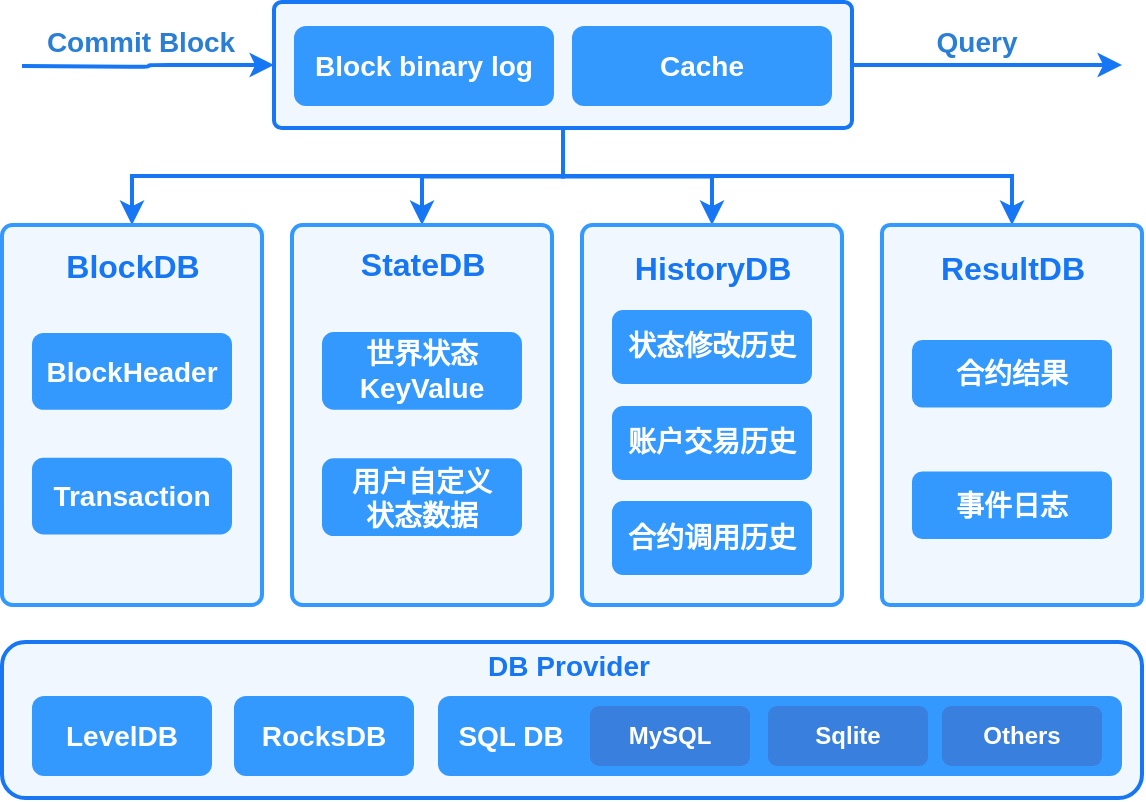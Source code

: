 <mxfile version="14.6.3" type="device"><diagram id="Dj93Dx0paANY9evSTArC" name="Store"><mxGraphModel dx="1185" dy="590" grid="1" gridSize="1" guides="1" tooltips="1" connect="1" arrows="1" fold="1" page="1" pageScale="1" pageWidth="827" pageHeight="1169" math="0" shadow="0"><root><mxCell id="sy_h_NIZfIojqxMhk1El-0"/><mxCell id="sy_h_NIZfIojqxMhk1El-1" parent="sy_h_NIZfIojqxMhk1El-0"/><mxCell id="fKQvLaIS31ifaHArbxVj-87" style="edgeStyle=orthogonalEdgeStyle;rounded=1;orthogonalLoop=1;jettySize=auto;html=1;strokeWidth=2;fontSize=14;fontColor=#2A7FD4;strokeColor=#1676F3;" parent="sy_h_NIZfIojqxMhk1El-1" source="fKQvLaIS31ifaHArbxVj-3" edge="1"><mxGeometry relative="1" as="geometry"><mxPoint x="630" y="380.5" as="targetPoint"/></mxGeometry></mxCell><mxCell id="fKQvLaIS31ifaHArbxVj-88" value="&lt;b&gt;Query&lt;/b&gt;" style="edgeLabel;html=1;align=center;verticalAlign=bottom;resizable=0;points=[];fontSize=14;fontColor=#2A7FD4;labelPosition=center;verticalLabelPosition=top;" parent="fKQvLaIS31ifaHArbxVj-87" vertex="1" connectable="0"><mxGeometry x="-0.186" y="-1" relative="1" as="geometry"><mxPoint x="7" y="-2" as="offset"/></mxGeometry></mxCell><mxCell id="v-yjj5WZxTCLiyLUewdS-8" style="edgeStyle=orthogonalEdgeStyle;rounded=0;orthogonalLoop=1;jettySize=auto;html=1;entryX=0.5;entryY=0;entryDx=0;entryDy=0;fontColor=#1676F3;strokeColor=#1676F3;strokeWidth=2;" edge="1" parent="sy_h_NIZfIojqxMhk1El-1" source="fKQvLaIS31ifaHArbxVj-3" target="fKQvLaIS31ifaHArbxVj-56"><mxGeometry relative="1" as="geometry"/></mxCell><mxCell id="v-yjj5WZxTCLiyLUewdS-9" style="edgeStyle=orthogonalEdgeStyle;rounded=0;orthogonalLoop=1;jettySize=auto;html=1;entryX=0.5;entryY=0;entryDx=0;entryDy=0;fontColor=#1676F3;strokeColor=#1676F3;strokeWidth=2;" edge="1" parent="sy_h_NIZfIojqxMhk1El-1" source="fKQvLaIS31ifaHArbxVj-3" target="fKQvLaIS31ifaHArbxVj-62"><mxGeometry relative="1" as="geometry"/></mxCell><mxCell id="v-yjj5WZxTCLiyLUewdS-10" style="edgeStyle=orthogonalEdgeStyle;rounded=0;orthogonalLoop=1;jettySize=auto;html=1;entryX=0.5;entryY=0;entryDx=0;entryDy=0;fontColor=#1676F3;strokeColor=#1676F3;strokeWidth=2;" edge="1" parent="sy_h_NIZfIojqxMhk1El-1" source="fKQvLaIS31ifaHArbxVj-3" target="fKQvLaIS31ifaHArbxVj-65"><mxGeometry relative="1" as="geometry"><Array as="points"><mxPoint x="351" y="436"/><mxPoint x="575" y="436"/></Array></mxGeometry></mxCell><mxCell id="v-yjj5WZxTCLiyLUewdS-11" style="edgeStyle=orthogonalEdgeStyle;rounded=0;orthogonalLoop=1;jettySize=auto;html=1;entryX=0.5;entryY=0;entryDx=0;entryDy=0;fontColor=#1676F3;strokeColor=#1676F3;strokeWidth=2;" edge="1" parent="sy_h_NIZfIojqxMhk1El-1" source="fKQvLaIS31ifaHArbxVj-3" target="fKQvLaIS31ifaHArbxVj-1"><mxGeometry relative="1" as="geometry"><Array as="points"><mxPoint x="351" y="436"/><mxPoint x="135" y="436"/></Array></mxGeometry></mxCell><mxCell id="fKQvLaIS31ifaHArbxVj-3" value="" style="rounded=1;whiteSpace=wrap;html=1;fillColor=#F1F7FF;strokeColor=#1676F3;strokeWidth=2;arcSize=6;" parent="sy_h_NIZfIojqxMhk1El-1" vertex="1"><mxGeometry x="206" y="349" width="289" height="63" as="geometry"/></mxCell><mxCell id="fKQvLaIS31ifaHArbxVj-8" value="&lt;b&gt;Block binary log&lt;/b&gt;" style="rounded=1;whiteSpace=wrap;html=1;fontColor=#FFFFFF;fontSize=14;strokeColor=none;fillColor=#3399FF;" parent="sy_h_NIZfIojqxMhk1El-1" vertex="1"><mxGeometry x="216" y="361" width="130" height="40" as="geometry"/></mxCell><mxCell id="fKQvLaIS31ifaHArbxVj-53" value="&lt;b&gt;Cache&lt;/b&gt;" style="rounded=1;whiteSpace=wrap;html=1;fontColor=#FFFFFF;fontSize=14;strokeColor=none;fillColor=#3399FF;" parent="sy_h_NIZfIojqxMhk1El-1" vertex="1"><mxGeometry x="355" y="361" width="130" height="40" as="geometry"/></mxCell><mxCell id="fKQvLaIS31ifaHArbxVj-84" style="edgeStyle=orthogonalEdgeStyle;rounded=1;orthogonalLoop=1;jettySize=auto;html=1;entryX=0;entryY=0.5;entryDx=0;entryDy=0;strokeWidth=2;fontSize=14;fontColor=#FFFFFF;strokeColor=#1676F3;" parent="sy_h_NIZfIojqxMhk1El-1" target="fKQvLaIS31ifaHArbxVj-3" edge="1"><mxGeometry relative="1" as="geometry"><mxPoint x="80" y="381" as="sourcePoint"/></mxGeometry></mxCell><mxCell id="fKQvLaIS31ifaHArbxVj-85" value="&lt;font color=&quot;#2a7fd4&quot;&gt;&lt;b&gt;Commit Block&lt;/b&gt;&lt;/font&gt;" style="edgeLabel;html=1;align=center;verticalAlign=bottom;resizable=0;points=[];fontSize=14;fontColor=#FFFFFF;labelPosition=center;verticalLabelPosition=top;" parent="fKQvLaIS31ifaHArbxVj-84" vertex="1" connectable="0"><mxGeometry x="0.06" relative="1" as="geometry"><mxPoint x="-8" y="-1" as="offset"/></mxGeometry></mxCell><mxCell id="fKQvLaIS31ifaHArbxVj-29" value="" style="rounded=1;whiteSpace=wrap;html=1;fontSize=16;fillColor=#F1F7FF;strokeColor=#1676F3;strokeWidth=2;" parent="sy_h_NIZfIojqxMhk1El-1" vertex="1"><mxGeometry x="70" y="669" width="570" height="78" as="geometry"/></mxCell><mxCell id="fKQvLaIS31ifaHArbxVj-4" value="&lt;b&gt;&lt;font style=&quot;font-size: 14px&quot;&gt;LevelDB&lt;/font&gt;&lt;/b&gt;" style="rounded=1;whiteSpace=wrap;html=1;fillColor=#3399FF;fontColor=#FFFFFF;strokeColor=none;" parent="sy_h_NIZfIojqxMhk1El-1" vertex="1"><mxGeometry x="84.998" y="696" width="90" height="40" as="geometry"/></mxCell><mxCell id="fKQvLaIS31ifaHArbxVj-9" value="" style="rounded=1;whiteSpace=wrap;html=1;fillColor=#3399FF;fontColor=#FFFFFF;strokeColor=none;" parent="sy_h_NIZfIojqxMhk1El-1" vertex="1"><mxGeometry x="288" y="696" width="342" height="40" as="geometry"/></mxCell><mxCell id="fKQvLaIS31ifaHArbxVj-10" value="&lt;b&gt;MySQL&lt;/b&gt;" style="rounded=1;whiteSpace=wrap;html=1;fontColor=#FFFFFF;strokeColor=none;fillColor=#3980DE;" parent="sy_h_NIZfIojqxMhk1El-1" vertex="1"><mxGeometry x="363.999" y="701" width="80" height="30" as="geometry"/></mxCell><mxCell id="fKQvLaIS31ifaHArbxVj-75" value="&lt;b&gt;&lt;font color=&quot;#1676f3&quot;&gt;DB Provider&lt;/font&gt;&lt;/b&gt;" style="text;html=1;resizable=0;autosize=1;align=center;verticalAlign=middle;points=[];fillColor=none;strokeColor=none;rounded=0;dashed=1;labelBackgroundColor=none;fontSize=14;fontColor=#FFFFFF;" parent="sy_h_NIZfIojqxMhk1El-1" vertex="1"><mxGeometry x="307.364" y="670" width="92" height="22" as="geometry"/></mxCell><mxCell id="fKQvLaIS31ifaHArbxVj-76" value="&lt;b&gt;&lt;font style=&quot;font-size: 14px&quot;&gt;RocksDB&lt;/font&gt;&lt;/b&gt;" style="rounded=1;whiteSpace=wrap;html=1;fillColor=#3399FF;fontColor=#FFFFFF;strokeColor=none;" parent="sy_h_NIZfIojqxMhk1El-1" vertex="1"><mxGeometry x="186.004" y="696" width="90" height="40" as="geometry"/></mxCell><mxCell id="fKQvLaIS31ifaHArbxVj-77" value="&lt;b&gt;SQL DB&lt;/b&gt;" style="text;html=1;resizable=0;autosize=1;align=center;verticalAlign=middle;points=[];fillColor=none;strokeColor=none;rounded=0;dashed=1;labelBackgroundColor=none;fontSize=14;fontColor=#FFFFFF;" parent="sy_h_NIZfIojqxMhk1El-1" vertex="1"><mxGeometry x="292.001" y="705" width="64" height="22" as="geometry"/></mxCell><mxCell id="fKQvLaIS31ifaHArbxVj-78" value="&lt;b&gt;Others&lt;/b&gt;" style="rounded=1;whiteSpace=wrap;html=1;fontColor=#FFFFFF;strokeColor=none;fillColor=#3980DE;" parent="sy_h_NIZfIojqxMhk1El-1" vertex="1"><mxGeometry x="540.002" y="701" width="80" height="30" as="geometry"/></mxCell><mxCell id="fKQvLaIS31ifaHArbxVj-79" value="&lt;b&gt;Sqlite&lt;/b&gt;" style="rounded=1;whiteSpace=wrap;html=1;fontColor=#FFFFFF;strokeColor=none;fillColor=#3980DE;" parent="sy_h_NIZfIojqxMhk1El-1" vertex="1"><mxGeometry x="452.998" y="701" width="80" height="30" as="geometry"/></mxCell><mxCell id="v-yjj5WZxTCLiyLUewdS-4" value="" style="group" vertex="1" connectable="0" parent="sy_h_NIZfIojqxMhk1El-1"><mxGeometry x="510" y="460.5" width="130" height="190" as="geometry"/></mxCell><mxCell id="fKQvLaIS31ifaHArbxVj-65" value="" style="rounded=1;whiteSpace=wrap;html=1;fontSize=16;fontColor=#FFFFFF;arcSize=3;fillColor=#F1F7FF;strokeColor=#3399FF;strokeWidth=2;" parent="v-yjj5WZxTCLiyLUewdS-4" vertex="1"><mxGeometry width="130" height="190" as="geometry"/></mxCell><mxCell id="fKQvLaIS31ifaHArbxVj-66" value="ResultDB" style="text;html=1;resizable=0;autosize=1;align=center;verticalAlign=middle;points=[];fillColor=none;strokeColor=none;rounded=0;fontSize=16;fontStyle=1;fontColor=#1676F3;" parent="v-yjj5WZxTCLiyLUewdS-4" vertex="1"><mxGeometry x="23" y="9.5" width="84" height="24" as="geometry"/></mxCell><mxCell id="fKQvLaIS31ifaHArbxVj-70" value="&lt;b&gt;合约结果&lt;/b&gt;" style="rounded=1;whiteSpace=wrap;html=1;fillColor=#3399FF;fontColor=#FFFFFF;fontSize=14;strokeColor=none;" parent="v-yjj5WZxTCLiyLUewdS-4" vertex="1"><mxGeometry x="15" y="57.498" width="100" height="33.765" as="geometry"/></mxCell><mxCell id="fKQvLaIS31ifaHArbxVj-71" value="&lt;b&gt;事件日志&lt;/b&gt;" style="rounded=1;whiteSpace=wrap;html=1;fillColor=#3399FF;fontColor=#FFFFFF;fontSize=14;strokeColor=none;" parent="v-yjj5WZxTCLiyLUewdS-4" vertex="1"><mxGeometry x="15" y="123.205" width="100" height="33.765" as="geometry"/></mxCell><mxCell id="v-yjj5WZxTCLiyLUewdS-5" value="" style="group" vertex="1" connectable="0" parent="sy_h_NIZfIojqxMhk1El-1"><mxGeometry x="360" y="460.5" width="130" height="190" as="geometry"/></mxCell><mxCell id="fKQvLaIS31ifaHArbxVj-62" value="" style="rounded=1;whiteSpace=wrap;html=1;fontSize=16;fontColor=#FFFFFF;arcSize=4;fillColor=#F1F7FF;strokeColor=#3399FF;strokeWidth=2;" parent="v-yjj5WZxTCLiyLUewdS-5" vertex="1"><mxGeometry width="130" height="190" as="geometry"/></mxCell><mxCell id="fKQvLaIS31ifaHArbxVj-63" value="HistoryDB" style="text;html=1;resizable=0;autosize=1;align=center;verticalAlign=middle;points=[];fillColor=none;strokeColor=none;rounded=0;fontSize=16;fontStyle=1;fontColor=#1676F3;" parent="v-yjj5WZxTCLiyLUewdS-5" vertex="1"><mxGeometry x="20" y="9.501" width="90" height="24" as="geometry"/></mxCell><mxCell id="fKQvLaIS31ifaHArbxVj-67" value="&lt;b&gt;状态修改历史&lt;/b&gt;" style="rounded=1;whiteSpace=wrap;html=1;fillColor=#3399FF;fontColor=#FFFFFF;fontSize=14;strokeColor=none;" parent="v-yjj5WZxTCLiyLUewdS-5" vertex="1"><mxGeometry x="15" y="42.495" width="100" height="37.004" as="geometry"/></mxCell><mxCell id="fKQvLaIS31ifaHArbxVj-68" value="&lt;b&gt;账户交易历史&lt;/b&gt;" style="rounded=1;whiteSpace=wrap;html=1;fillColor=#3399FF;fontColor=#FFFFFF;fontSize=14;strokeColor=none;" parent="v-yjj5WZxTCLiyLUewdS-5" vertex="1"><mxGeometry x="15" y="90.458" width="100" height="37.004" as="geometry"/></mxCell><mxCell id="fKQvLaIS31ifaHArbxVj-69" value="&lt;b&gt;合约调用历史&lt;/b&gt;" style="rounded=1;whiteSpace=wrap;html=1;fillColor=#3399FF;fontColor=#FFFFFF;fontSize=14;strokeColor=none;" parent="v-yjj5WZxTCLiyLUewdS-5" vertex="1"><mxGeometry x="15" y="137.976" width="100" height="37.004" as="geometry"/></mxCell><mxCell id="v-yjj5WZxTCLiyLUewdS-6" value="" style="group" vertex="1" connectable="0" parent="sy_h_NIZfIojqxMhk1El-1"><mxGeometry x="215" y="460.5" width="130" height="190" as="geometry"/></mxCell><mxCell id="fKQvLaIS31ifaHArbxVj-56" value="" style="rounded=1;whiteSpace=wrap;html=1;fontSize=16;fontColor=#FFFFFF;arcSize=4;fillColor=#F1F7FF;strokeColor=#3399FF;strokeWidth=2;" parent="v-yjj5WZxTCLiyLUewdS-6" vertex="1"><mxGeometry width="130" height="190" as="geometry"/></mxCell><mxCell id="fKQvLaIS31ifaHArbxVj-57" value="StateDB" style="text;html=1;resizable=0;autosize=1;align=center;verticalAlign=middle;points=[];fillColor=none;strokeColor=none;rounded=0;fontSize=16;fontStyle=1;fontColor=#1676F3;" parent="v-yjj5WZxTCLiyLUewdS-6" vertex="1"><mxGeometry x="28" y="7.5" width="74" height="24" as="geometry"/></mxCell><mxCell id="fKQvLaIS31ifaHArbxVj-72" value="&lt;b&gt;世界状态&lt;br&gt;KeyValue&lt;/b&gt;" style="rounded=1;whiteSpace=wrap;html=1;fillColor=#3399FF;fontColor=#FFFFFF;fontSize=14;strokeColor=none;" parent="v-yjj5WZxTCLiyLUewdS-6" vertex="1"><mxGeometry x="15" y="53.5" width="100" height="38.87" as="geometry"/></mxCell><mxCell id="fKQvLaIS31ifaHArbxVj-73" value="&lt;b&gt;用户自定义&lt;br&gt;状态数据&lt;/b&gt;" style="rounded=1;whiteSpace=wrap;html=1;fillColor=#3399FF;fontColor=#FFFFFF;fontSize=14;strokeColor=none;" parent="v-yjj5WZxTCLiyLUewdS-6" vertex="1"><mxGeometry x="15" y="116.66" width="100" height="38.87" as="geometry"/></mxCell><mxCell id="v-yjj5WZxTCLiyLUewdS-7" value="" style="group" vertex="1" connectable="0" parent="sy_h_NIZfIojqxMhk1El-1"><mxGeometry x="70" y="460.5" width="130" height="190" as="geometry"/></mxCell><mxCell id="fKQvLaIS31ifaHArbxVj-1" value="" style="rounded=1;whiteSpace=wrap;html=1;fontSize=16;fontColor=#FFFFFF;arcSize=4;fillColor=#F1F7FF;strokeColor=#3399FF;strokeWidth=2;" parent="v-yjj5WZxTCLiyLUewdS-7" vertex="1"><mxGeometry width="130" height="190" as="geometry"/></mxCell><mxCell id="fKQvLaIS31ifaHArbxVj-16" value="BlockDB" style="text;html=1;resizable=0;autosize=1;align=center;verticalAlign=middle;points=[];fillColor=none;strokeColor=none;rounded=0;fontSize=16;fontStyle=1;fontColor=#1676F3;" parent="v-yjj5WZxTCLiyLUewdS-7" vertex="1"><mxGeometry x="25.5" y="8.004" width="79" height="24" as="geometry"/></mxCell><mxCell id="fKQvLaIS31ifaHArbxVj-58" value="&lt;b&gt;BlockHeader&lt;/b&gt;" style="rounded=1;whiteSpace=wrap;html=1;fillColor=#3399FF;fontColor=#FFFFFF;fontSize=14;strokeColor=none;" parent="v-yjj5WZxTCLiyLUewdS-7" vertex="1"><mxGeometry x="15" y="53.997" width="100" height="38.381" as="geometry"/></mxCell><mxCell id="fKQvLaIS31ifaHArbxVj-59" value="&lt;b&gt;Transaction&lt;/b&gt;" style="rounded=1;whiteSpace=wrap;html=1;fillColor=#3399FF;fontColor=#FFFFFF;fontSize=14;strokeColor=none;" parent="v-yjj5WZxTCLiyLUewdS-7" vertex="1"><mxGeometry x="15" y="116.366" width="100" height="38.381" as="geometry"/></mxCell></root></mxGraphModel></diagram></mxfile>